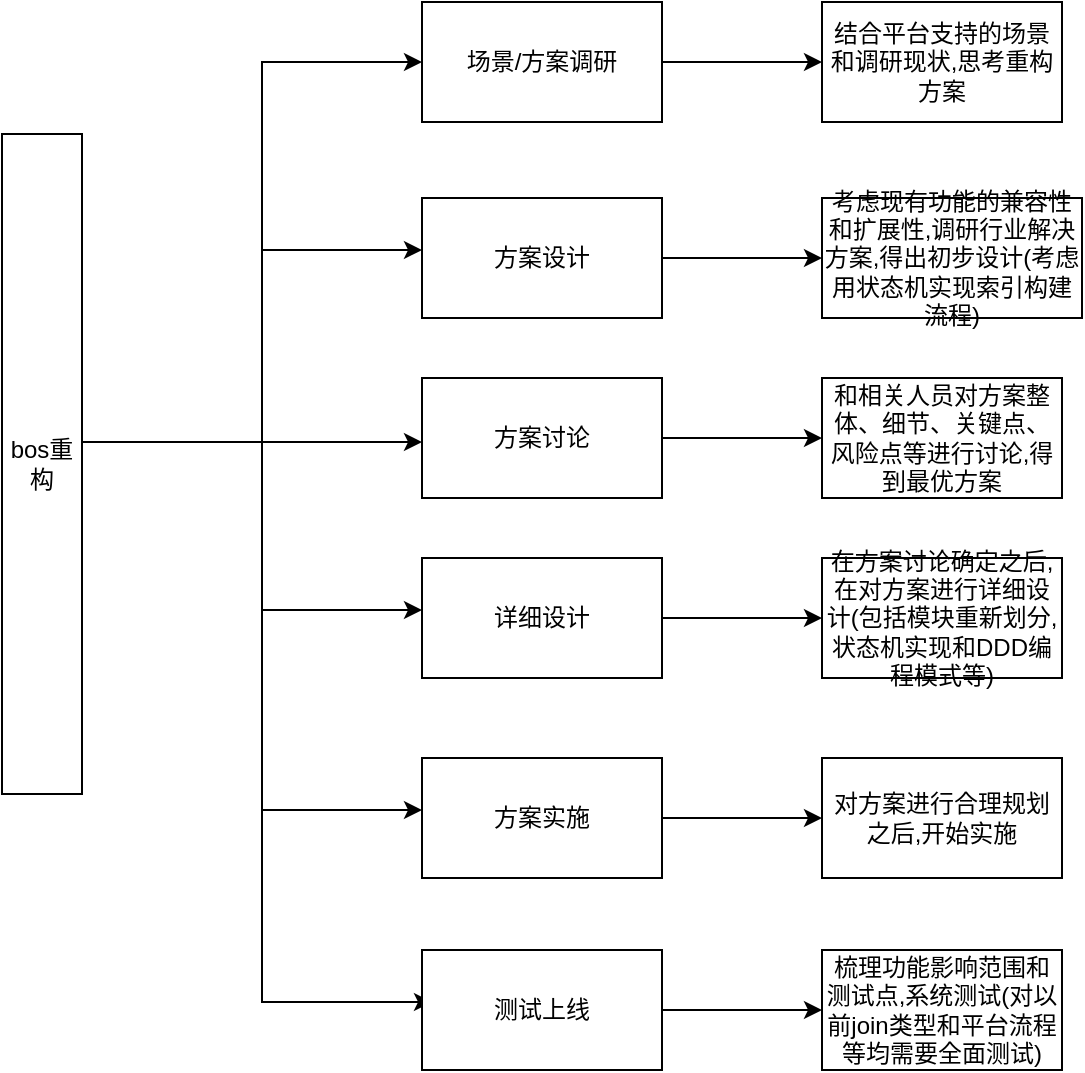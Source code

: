 <mxfile version="14.1.1" type="github">
  <diagram id="Yjjd4iymPNlZoRnGIAg2" name="Page-1">
    <mxGraphModel dx="1639" dy="912" grid="1" gridSize="10" guides="1" tooltips="1" connect="1" arrows="1" fold="1" page="1" pageScale="1" pageWidth="827" pageHeight="1169" math="0" shadow="0">
      <root>
        <mxCell id="0" />
        <mxCell id="1" parent="0" />
        <mxCell id="y3p8oQp4nrf6NhNMhpHg-21" style="edgeStyle=orthogonalEdgeStyle;rounded=0;orthogonalLoop=1;jettySize=auto;html=1;entryX=0;entryY=0.5;entryDx=0;entryDy=0;" parent="1" edge="1">
          <mxGeometry relative="1" as="geometry">
            <Array as="points">
              <mxPoint x="70" y="346" />
            </Array>
            <mxPoint x="70" y="348" as="sourcePoint" />
            <mxPoint x="250" y="346" as="targetPoint" />
          </mxGeometry>
        </mxCell>
        <mxCell id="cmb7abvfNNHg6s3RTJ-E-3" style="edgeStyle=orthogonalEdgeStyle;rounded=0;orthogonalLoop=1;jettySize=auto;html=1;entryX=0;entryY=0.5;entryDx=0;entryDy=0;" parent="1" target="y3p8oQp4nrf6NhNMhpHg-10" edge="1">
          <mxGeometry relative="1" as="geometry">
            <mxPoint x="240" y="156" as="targetPoint" />
            <mxPoint x="80" y="346" as="sourcePoint" />
            <Array as="points">
              <mxPoint x="170" y="346" />
              <mxPoint x="170" y="156" />
            </Array>
          </mxGeometry>
        </mxCell>
        <mxCell id="cmb7abvfNNHg6s3RTJ-E-7" style="edgeStyle=orthogonalEdgeStyle;rounded=0;orthogonalLoop=1;jettySize=auto;html=1;entryX=0;entryY=0.5;entryDx=0;entryDy=0;" parent="1" edge="1">
          <mxGeometry relative="1" as="geometry">
            <mxPoint x="80" y="346" as="sourcePoint" />
            <mxPoint x="250" y="250" as="targetPoint" />
            <Array as="points">
              <mxPoint x="170" y="346" />
              <mxPoint x="170" y="250" />
            </Array>
          </mxGeometry>
        </mxCell>
        <mxCell id="cmb7abvfNNHg6s3RTJ-E-8" style="edgeStyle=orthogonalEdgeStyle;rounded=0;orthogonalLoop=1;jettySize=auto;html=1;entryX=0;entryY=0.5;entryDx=0;entryDy=0;" parent="1" edge="1">
          <mxGeometry relative="1" as="geometry">
            <mxPoint x="80" y="346" as="sourcePoint" />
            <mxPoint x="250" y="430" as="targetPoint" />
            <Array as="points">
              <mxPoint x="170" y="346" />
              <mxPoint x="170" y="430" />
            </Array>
          </mxGeometry>
        </mxCell>
        <mxCell id="cmb7abvfNNHg6s3RTJ-E-9" style="edgeStyle=orthogonalEdgeStyle;rounded=0;orthogonalLoop=1;jettySize=auto;html=1;entryX=0;entryY=0.5;entryDx=0;entryDy=0;" parent="1" edge="1">
          <mxGeometry relative="1" as="geometry">
            <mxPoint x="80" y="346" as="sourcePoint" />
            <mxPoint x="250" y="530" as="targetPoint" />
            <Array as="points">
              <mxPoint x="170" y="346" />
              <mxPoint x="170" y="530" />
            </Array>
          </mxGeometry>
        </mxCell>
        <mxCell id="cmb7abvfNNHg6s3RTJ-E-10" style="edgeStyle=orthogonalEdgeStyle;rounded=0;orthogonalLoop=1;jettySize=auto;html=1;entryX=0;entryY=0.5;entryDx=0;entryDy=0;" parent="1" edge="1">
          <mxGeometry relative="1" as="geometry">
            <mxPoint x="85" y="346" as="sourcePoint" />
            <mxPoint x="255" y="626" as="targetPoint" />
            <Array as="points">
              <mxPoint x="170" y="346" />
              <mxPoint x="170" y="626" />
            </Array>
          </mxGeometry>
        </mxCell>
        <mxCell id="y3p8oQp4nrf6NhNMhpHg-9" value="bos重构" style="rounded=0;whiteSpace=wrap;html=1;" parent="1" vertex="1">
          <mxGeometry x="40" y="192" width="40" height="330" as="geometry" />
        </mxCell>
        <mxCell id="y3p8oQp4nrf6NhNMhpHg-22" style="edgeStyle=orthogonalEdgeStyle;rounded=0;orthogonalLoop=1;jettySize=auto;html=1;entryX=0;entryY=0.5;entryDx=0;entryDy=0;" parent="1" source="y3p8oQp4nrf6NhNMhpHg-10" target="y3p8oQp4nrf6NhNMhpHg-18" edge="1">
          <mxGeometry relative="1" as="geometry" />
        </mxCell>
        <mxCell id="y3p8oQp4nrf6NhNMhpHg-10" value="&lt;span&gt;场景/方案调研&lt;/span&gt;" style="rounded=0;whiteSpace=wrap;html=1;" parent="1" vertex="1">
          <mxGeometry x="250" y="126" width="120" height="60" as="geometry" />
        </mxCell>
        <mxCell id="y3p8oQp4nrf6NhNMhpHg-24" value="" style="edgeStyle=orthogonalEdgeStyle;rounded=0;orthogonalLoop=1;jettySize=auto;html=1;" parent="1" source="y3p8oQp4nrf6NhNMhpHg-11" target="y3p8oQp4nrf6NhNMhpHg-23" edge="1">
          <mxGeometry relative="1" as="geometry" />
        </mxCell>
        <mxCell id="y3p8oQp4nrf6NhNMhpHg-11" value="方案设计" style="rounded=0;whiteSpace=wrap;html=1;" parent="1" vertex="1">
          <mxGeometry x="250" y="224" width="120" height="60" as="geometry" />
        </mxCell>
        <mxCell id="y3p8oQp4nrf6NhNMhpHg-29" value="" style="edgeStyle=orthogonalEdgeStyle;rounded=0;orthogonalLoop=1;jettySize=auto;html=1;" parent="1" source="y3p8oQp4nrf6NhNMhpHg-12" target="y3p8oQp4nrf6NhNMhpHg-26" edge="1">
          <mxGeometry relative="1" as="geometry" />
        </mxCell>
        <mxCell id="y3p8oQp4nrf6NhNMhpHg-12" value="方案实施" style="rounded=0;whiteSpace=wrap;html=1;" parent="1" vertex="1">
          <mxGeometry x="250" y="504" width="120" height="60" as="geometry" />
        </mxCell>
        <mxCell id="y3p8oQp4nrf6NhNMhpHg-18" value="结合平台支持的场景和调研现状,思考重构方案" style="rounded=0;whiteSpace=wrap;html=1;" parent="1" vertex="1">
          <mxGeometry x="450" y="126" width="120" height="60" as="geometry" />
        </mxCell>
        <mxCell id="y3p8oQp4nrf6NhNMhpHg-28" value="" style="edgeStyle=orthogonalEdgeStyle;rounded=0;orthogonalLoop=1;jettySize=auto;html=1;" parent="1" source="y3p8oQp4nrf6NhNMhpHg-20" target="y3p8oQp4nrf6NhNMhpHg-25" edge="1">
          <mxGeometry relative="1" as="geometry" />
        </mxCell>
        <mxCell id="y3p8oQp4nrf6NhNMhpHg-20" value="方案讨论" style="rounded=0;whiteSpace=wrap;html=1;" parent="1" vertex="1">
          <mxGeometry x="250" y="314" width="120" height="60" as="geometry" />
        </mxCell>
        <mxCell id="y3p8oQp4nrf6NhNMhpHg-23" value="考虑现有功能的兼容性和扩展性,调研行业解决方案,得出初步设计(考虑用状态机实现索引构建流程)" style="rounded=0;whiteSpace=wrap;html=1;" parent="1" vertex="1">
          <mxGeometry x="450" y="224" width="130" height="60" as="geometry" />
        </mxCell>
        <mxCell id="y3p8oQp4nrf6NhNMhpHg-25" value="和相关人员对方案整体、细节、关键点、风险点等进行讨论,得到最优方案" style="rounded=0;whiteSpace=wrap;html=1;" parent="1" vertex="1">
          <mxGeometry x="450" y="314" width="120" height="60" as="geometry" />
        </mxCell>
        <mxCell id="y3p8oQp4nrf6NhNMhpHg-26" value="对方案进行合理规划之后,开始实施" style="rounded=0;whiteSpace=wrap;html=1;" parent="1" vertex="1">
          <mxGeometry x="450" y="504" width="120" height="60" as="geometry" />
        </mxCell>
        <mxCell id="JvB9n8HEAgJqky4Rzzta-10" value="" style="edgeStyle=orthogonalEdgeStyle;rounded=0;orthogonalLoop=1;jettySize=auto;html=1;" parent="1" source="JvB9n8HEAgJqky4Rzzta-1" target="JvB9n8HEAgJqky4Rzzta-9" edge="1">
          <mxGeometry relative="1" as="geometry" />
        </mxCell>
        <mxCell id="JvB9n8HEAgJqky4Rzzta-1" value="详细设计" style="rounded=0;whiteSpace=wrap;html=1;" parent="1" vertex="1">
          <mxGeometry x="250" y="404" width="120" height="60" as="geometry" />
        </mxCell>
        <mxCell id="JvB9n8HEAgJqky4Rzzta-9" value="在方案讨论确定之后,在对方案进行详细设计(包括模块重新划分,状态机实现和DDD编程模式等)" style="rounded=0;whiteSpace=wrap;html=1;" parent="1" vertex="1">
          <mxGeometry x="450" y="404" width="120" height="60" as="geometry" />
        </mxCell>
        <mxCell id="cmb7abvfNNHg6s3RTJ-E-4" value="" style="edgeStyle=orthogonalEdgeStyle;rounded=0;orthogonalLoop=1;jettySize=auto;html=1;" parent="1" source="cmb7abvfNNHg6s3RTJ-E-5" target="cmb7abvfNNHg6s3RTJ-E-6" edge="1">
          <mxGeometry relative="1" as="geometry" />
        </mxCell>
        <mxCell id="cmb7abvfNNHg6s3RTJ-E-5" value="测试上线" style="rounded=0;whiteSpace=wrap;html=1;" parent="1" vertex="1">
          <mxGeometry x="250" y="600" width="120" height="60" as="geometry" />
        </mxCell>
        <mxCell id="cmb7abvfNNHg6s3RTJ-E-6" value="梳理功能影响范围和测试点,系统测试(对以前join类型和平台流程等均需要全面测试)" style="rounded=0;whiteSpace=wrap;html=1;" parent="1" vertex="1">
          <mxGeometry x="450" y="600" width="120" height="60" as="geometry" />
        </mxCell>
      </root>
    </mxGraphModel>
  </diagram>
</mxfile>
